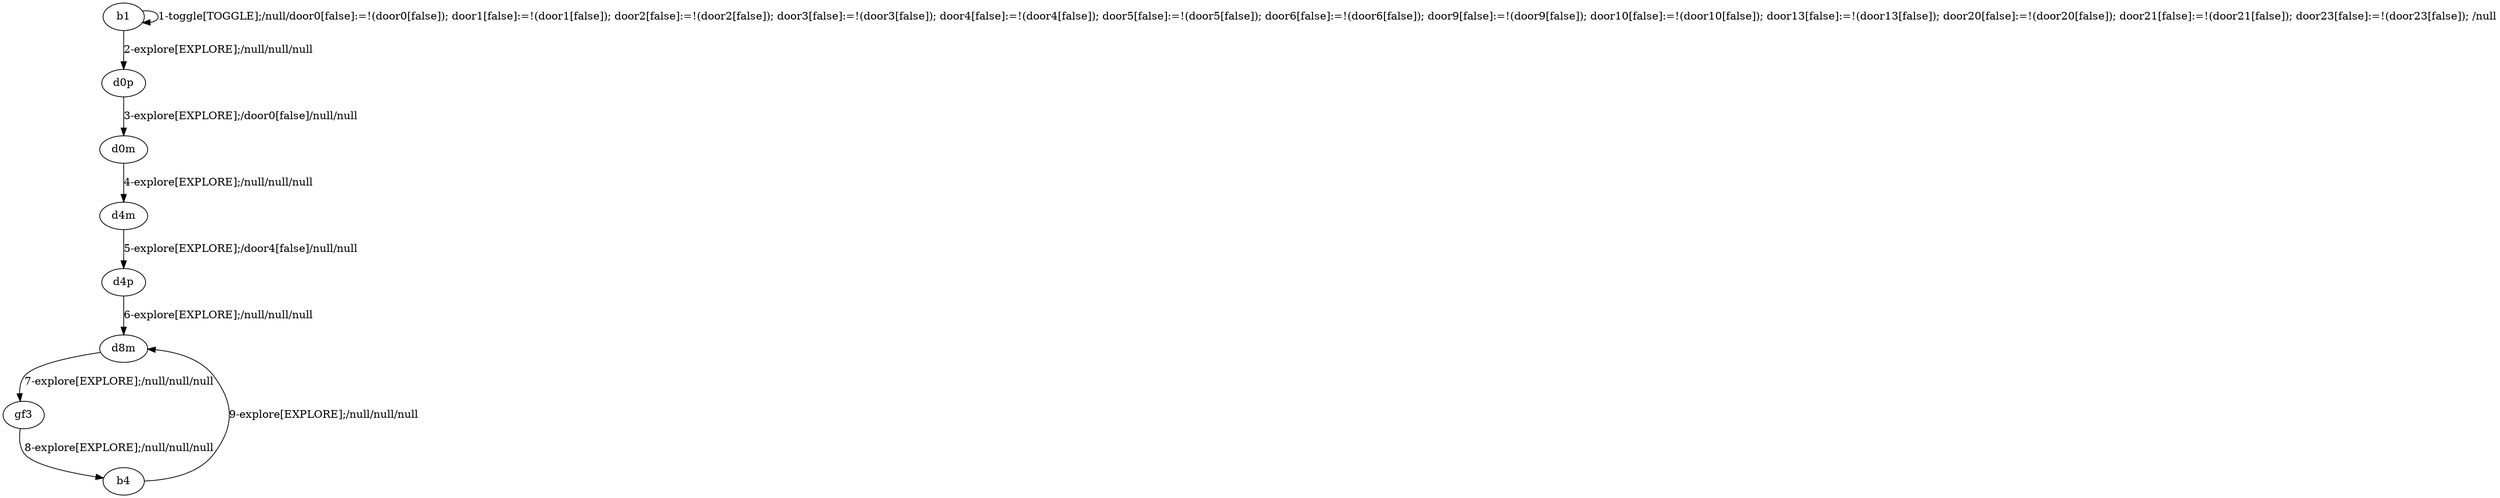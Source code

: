 # Total number of goals covered by this test: 2
# gf3 --> b4
# b4 --> d8m

digraph g {
"b1" -> "b1" [label = "1-toggle[TOGGLE];/null/door0[false]:=!(door0[false]); door1[false]:=!(door1[false]); door2[false]:=!(door2[false]); door3[false]:=!(door3[false]); door4[false]:=!(door4[false]); door5[false]:=!(door5[false]); door6[false]:=!(door6[false]); door9[false]:=!(door9[false]); door10[false]:=!(door10[false]); door13[false]:=!(door13[false]); door20[false]:=!(door20[false]); door21[false]:=!(door21[false]); door23[false]:=!(door23[false]); /null"];
"b1" -> "d0p" [label = "2-explore[EXPLORE];/null/null/null"];
"d0p" -> "d0m" [label = "3-explore[EXPLORE];/door0[false]/null/null"];
"d0m" -> "d4m" [label = "4-explore[EXPLORE];/null/null/null"];
"d4m" -> "d4p" [label = "5-explore[EXPLORE];/door4[false]/null/null"];
"d4p" -> "d8m" [label = "6-explore[EXPLORE];/null/null/null"];
"d8m" -> "gf3" [label = "7-explore[EXPLORE];/null/null/null"];
"gf3" -> "b4" [label = "8-explore[EXPLORE];/null/null/null"];
"b4" -> "d8m" [label = "9-explore[EXPLORE];/null/null/null"];
}